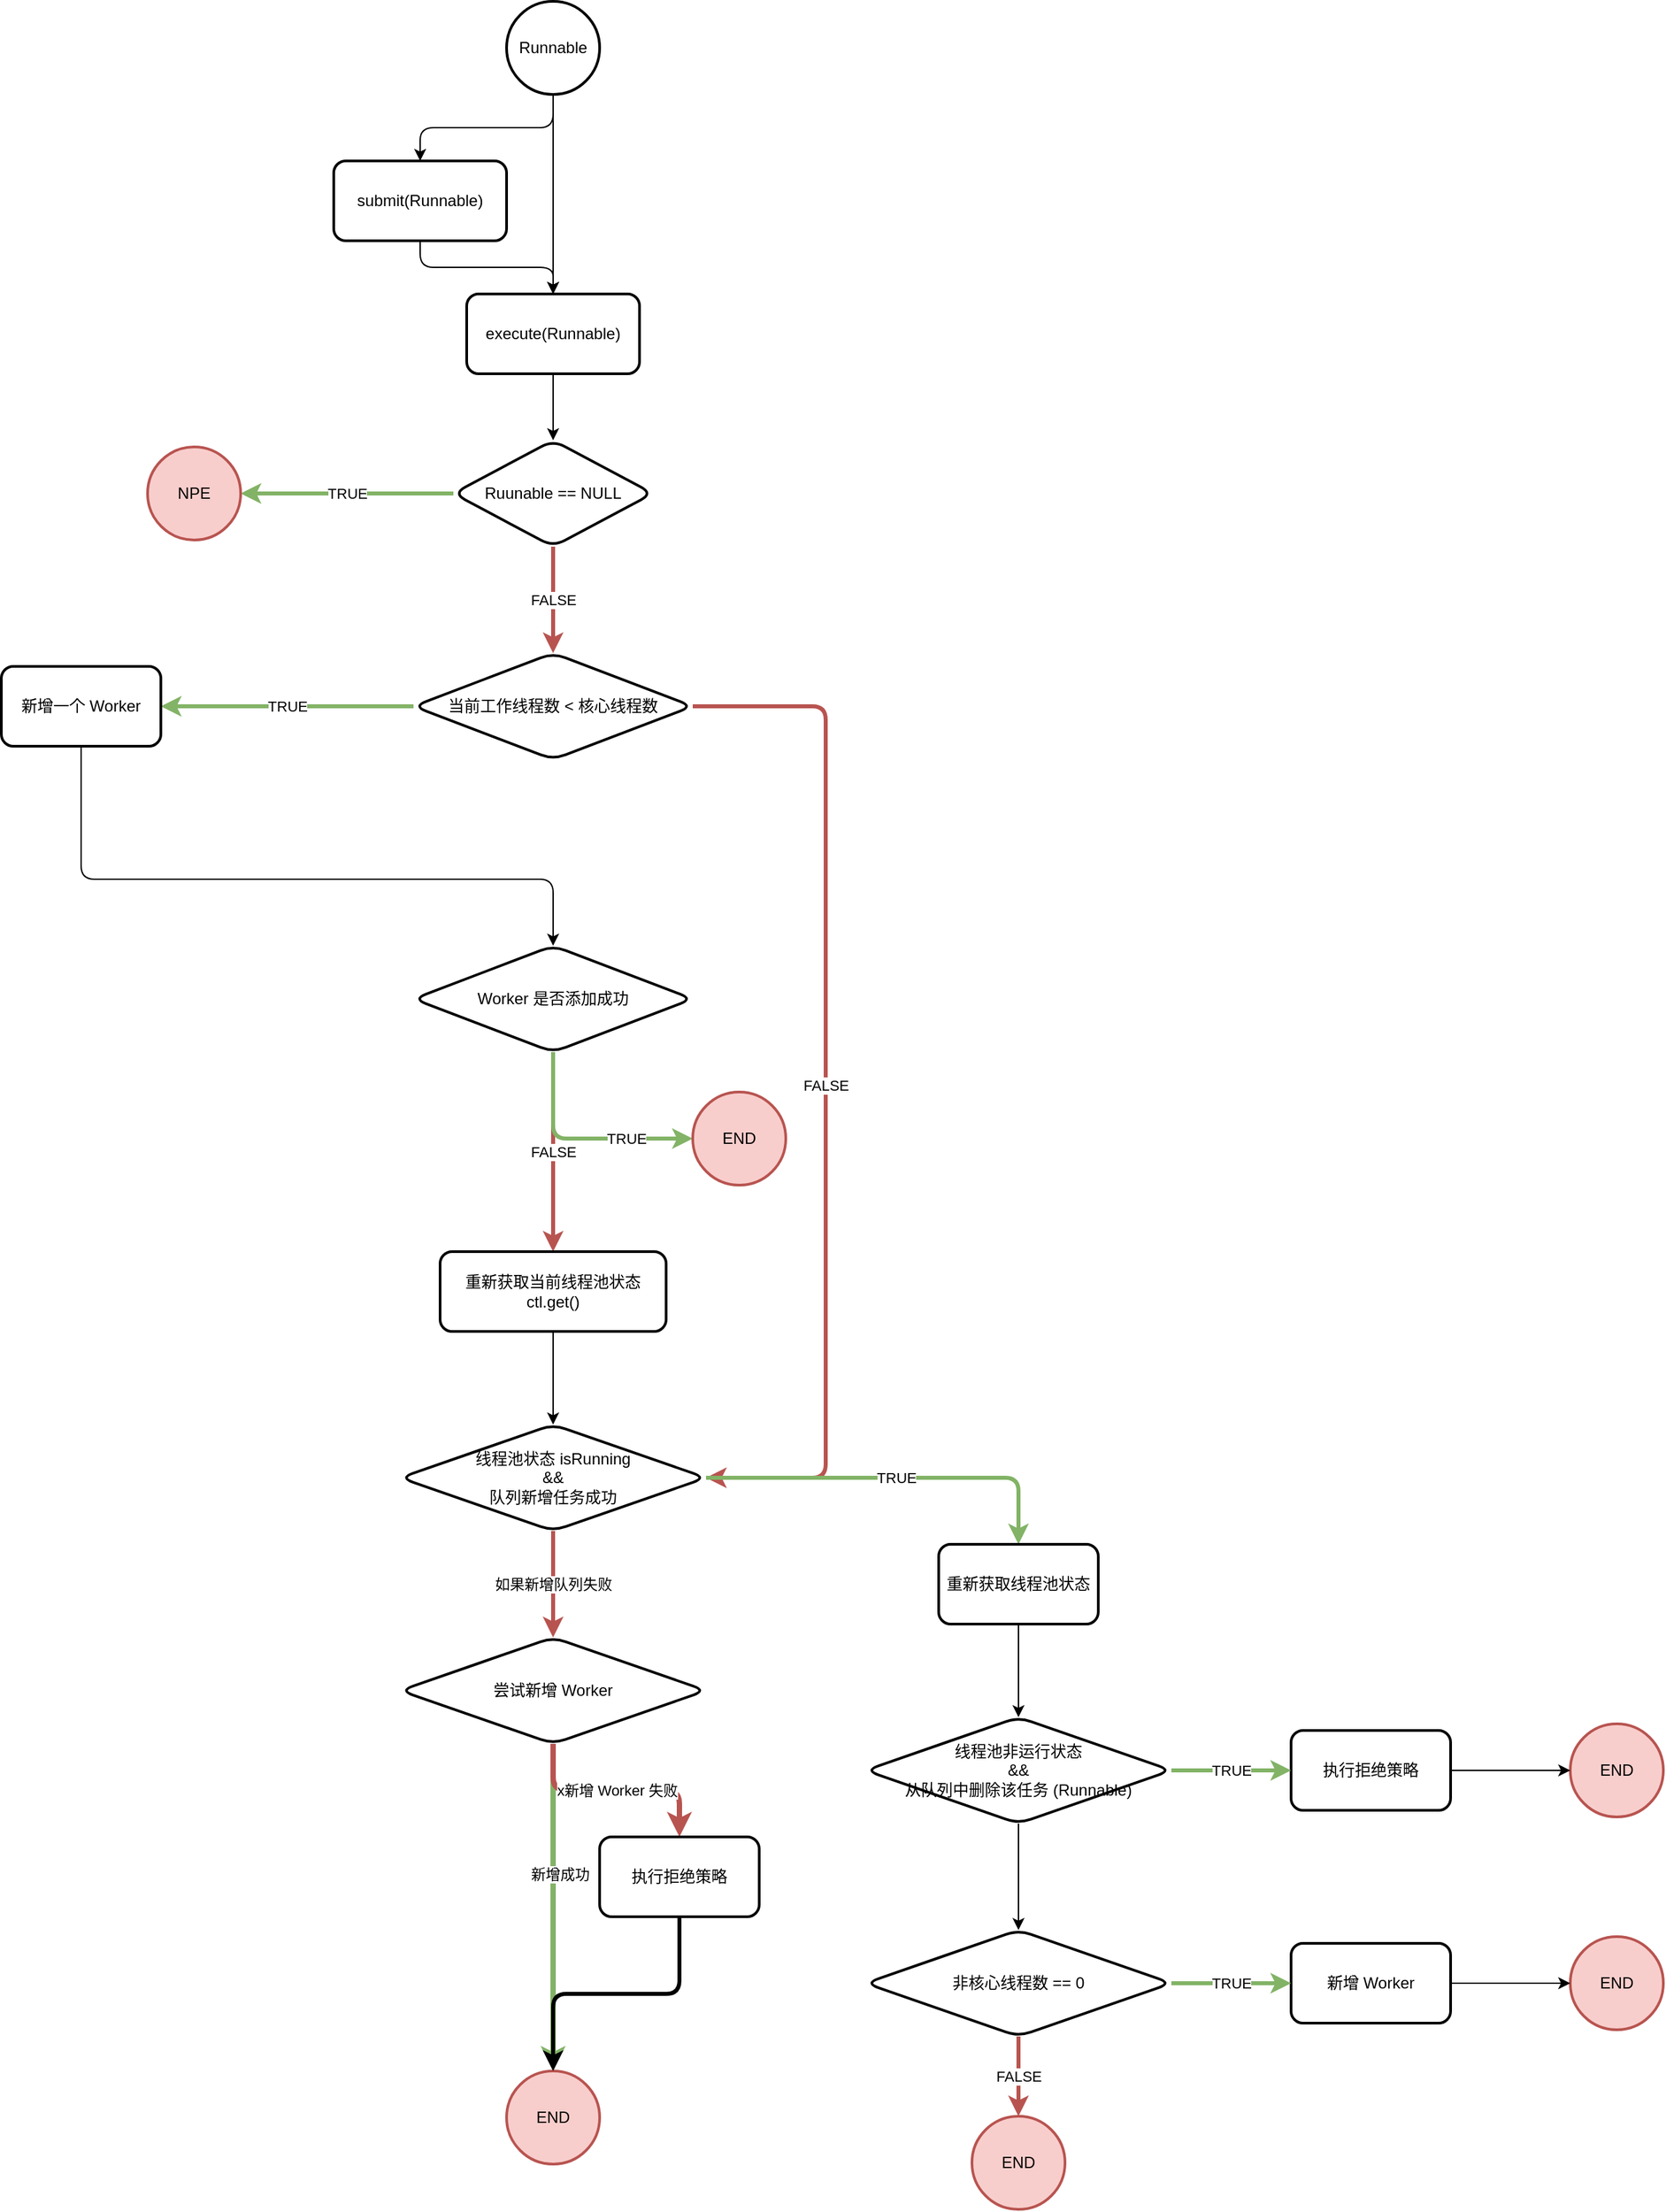 <mxfile version="20.8.13" type="github">
  <diagram id="C5RBs43oDa-KdzZeNtuy" name="Page-1">
    <mxGraphModel dx="2141" dy="842" grid="0" gridSize="10" guides="1" tooltips="1" connect="1" arrows="1" fold="1" page="1" pageScale="1" pageWidth="827" pageHeight="1169" math="0" shadow="0">
      <root>
        <mxCell id="WIyWlLk6GJQsqaUBKTNV-0" />
        <mxCell id="WIyWlLk6GJQsqaUBKTNV-1" parent="WIyWlLk6GJQsqaUBKTNV-0" />
        <mxCell id="JscV2f2QoPjZ4ivwFRaJ-3" value="" style="edgeStyle=orthogonalEdgeStyle;rounded=1;orthogonalLoop=1;jettySize=auto;html=1;" edge="1" parent="WIyWlLk6GJQsqaUBKTNV-1" source="JscV2f2QoPjZ4ivwFRaJ-1" target="JscV2f2QoPjZ4ivwFRaJ-2">
          <mxGeometry relative="1" as="geometry" />
        </mxCell>
        <mxCell id="JscV2f2QoPjZ4ivwFRaJ-5" style="edgeStyle=orthogonalEdgeStyle;rounded=1;orthogonalLoop=1;jettySize=auto;html=1;" edge="1" parent="WIyWlLk6GJQsqaUBKTNV-1" source="JscV2f2QoPjZ4ivwFRaJ-1" target="JscV2f2QoPjZ4ivwFRaJ-4">
          <mxGeometry relative="1" as="geometry" />
        </mxCell>
        <mxCell id="JscV2f2QoPjZ4ivwFRaJ-1" value="Runnable" style="strokeWidth=2;html=1;shape=mxgraph.flowchart.start_2;whiteSpace=wrap;rounded=1;" vertex="1" parent="WIyWlLk6GJQsqaUBKTNV-1">
          <mxGeometry x="150" y="10" width="70" height="70" as="geometry" />
        </mxCell>
        <mxCell id="JscV2f2QoPjZ4ivwFRaJ-7" value="" style="edgeStyle=orthogonalEdgeStyle;rounded=1;orthogonalLoop=1;jettySize=auto;html=1;" edge="1" parent="WIyWlLk6GJQsqaUBKTNV-1" source="JscV2f2QoPjZ4ivwFRaJ-2" target="JscV2f2QoPjZ4ivwFRaJ-6">
          <mxGeometry relative="1" as="geometry" />
        </mxCell>
        <mxCell id="JscV2f2QoPjZ4ivwFRaJ-2" value="execute(Runnable)" style="whiteSpace=wrap;html=1;strokeWidth=2;rounded=1;" vertex="1" parent="WIyWlLk6GJQsqaUBKTNV-1">
          <mxGeometry x="120" y="230" width="130" height="60" as="geometry" />
        </mxCell>
        <mxCell id="JscV2f2QoPjZ4ivwFRaJ-8" style="edgeStyle=orthogonalEdgeStyle;rounded=1;orthogonalLoop=1;jettySize=auto;html=1;entryX=0.5;entryY=0;entryDx=0;entryDy=0;" edge="1" parent="WIyWlLk6GJQsqaUBKTNV-1" source="JscV2f2QoPjZ4ivwFRaJ-4" target="JscV2f2QoPjZ4ivwFRaJ-2">
          <mxGeometry relative="1" as="geometry" />
        </mxCell>
        <mxCell id="JscV2f2QoPjZ4ivwFRaJ-4" value="submit(Runnable)" style="whiteSpace=wrap;html=1;strokeWidth=2;rounded=1;" vertex="1" parent="WIyWlLk6GJQsqaUBKTNV-1">
          <mxGeometry x="20" y="130" width="130" height="60" as="geometry" />
        </mxCell>
        <mxCell id="JscV2f2QoPjZ4ivwFRaJ-10" value="TRUE" style="edgeStyle=orthogonalEdgeStyle;rounded=1;orthogonalLoop=1;jettySize=auto;html=1;strokeWidth=3;fillColor=#d5e8d4;strokeColor=#82b366;" edge="1" parent="WIyWlLk6GJQsqaUBKTNV-1" source="JscV2f2QoPjZ4ivwFRaJ-6" target="JscV2f2QoPjZ4ivwFRaJ-9">
          <mxGeometry relative="1" as="geometry" />
        </mxCell>
        <mxCell id="JscV2f2QoPjZ4ivwFRaJ-14" value="FALSE" style="edgeStyle=orthogonalEdgeStyle;rounded=1;orthogonalLoop=1;jettySize=auto;html=1;fillColor=#f8cecc;strokeColor=#b85450;strokeWidth=3;" edge="1" parent="WIyWlLk6GJQsqaUBKTNV-1" source="JscV2f2QoPjZ4ivwFRaJ-6" target="JscV2f2QoPjZ4ivwFRaJ-13">
          <mxGeometry relative="1" as="geometry" />
        </mxCell>
        <mxCell id="JscV2f2QoPjZ4ivwFRaJ-6" value="Ruunable == NULL" style="rhombus;whiteSpace=wrap;html=1;strokeWidth=2;rounded=1;" vertex="1" parent="WIyWlLk6GJQsqaUBKTNV-1">
          <mxGeometry x="110" y="340" width="150" height="80" as="geometry" />
        </mxCell>
        <mxCell id="JscV2f2QoPjZ4ivwFRaJ-9" value="NPE" style="strokeWidth=2;html=1;shape=mxgraph.flowchart.start_2;whiteSpace=wrap;fillColor=#f8cecc;strokeColor=#b85450;rounded=1;" vertex="1" parent="WIyWlLk6GJQsqaUBKTNV-1">
          <mxGeometry x="-120" y="345" width="70" height="70" as="geometry" />
        </mxCell>
        <mxCell id="JscV2f2QoPjZ4ivwFRaJ-16" value="TRUE" style="edgeStyle=orthogonalEdgeStyle;rounded=1;orthogonalLoop=1;jettySize=auto;html=1;fillColor=#d5e8d4;strokeColor=#82b366;strokeWidth=3;" edge="1" parent="WIyWlLk6GJQsqaUBKTNV-1" source="JscV2f2QoPjZ4ivwFRaJ-13" target="JscV2f2QoPjZ4ivwFRaJ-15">
          <mxGeometry relative="1" as="geometry" />
        </mxCell>
        <mxCell id="JscV2f2QoPjZ4ivwFRaJ-28" value="FALSE" style="edgeStyle=orthogonalEdgeStyle;rounded=1;orthogonalLoop=1;jettySize=auto;html=1;fillColor=#f8cecc;strokeColor=#b85450;strokeWidth=3;" edge="1" parent="WIyWlLk6GJQsqaUBKTNV-1" source="JscV2f2QoPjZ4ivwFRaJ-13" target="JscV2f2QoPjZ4ivwFRaJ-26">
          <mxGeometry relative="1" as="geometry">
            <Array as="points">
              <mxPoint x="390" y="540" />
              <mxPoint x="390" y="1120" />
            </Array>
          </mxGeometry>
        </mxCell>
        <mxCell id="JscV2f2QoPjZ4ivwFRaJ-13" value="当前工作线程数 &amp;lt; 核心线程数" style="rhombus;whiteSpace=wrap;html=1;strokeWidth=2;rounded=1;" vertex="1" parent="WIyWlLk6GJQsqaUBKTNV-1">
          <mxGeometry x="80" y="500" width="210" height="80" as="geometry" />
        </mxCell>
        <mxCell id="JscV2f2QoPjZ4ivwFRaJ-18" value="" style="edgeStyle=orthogonalEdgeStyle;rounded=1;orthogonalLoop=1;jettySize=auto;html=1;" edge="1" parent="WIyWlLk6GJQsqaUBKTNV-1" source="JscV2f2QoPjZ4ivwFRaJ-15" target="JscV2f2QoPjZ4ivwFRaJ-17">
          <mxGeometry relative="1" as="geometry">
            <Array as="points">
              <mxPoint x="-170" y="670" />
            </Array>
          </mxGeometry>
        </mxCell>
        <mxCell id="JscV2f2QoPjZ4ivwFRaJ-15" value="新增一个 Worker" style="whiteSpace=wrap;html=1;strokeWidth=2;rounded=1;" vertex="1" parent="WIyWlLk6GJQsqaUBKTNV-1">
          <mxGeometry x="-230" y="510" width="120" height="60" as="geometry" />
        </mxCell>
        <mxCell id="JscV2f2QoPjZ4ivwFRaJ-20" value="FALSE" style="edgeStyle=orthogonalEdgeStyle;rounded=1;orthogonalLoop=1;jettySize=auto;html=1;fillColor=#f8cecc;strokeColor=#b85450;strokeWidth=3;" edge="1" parent="WIyWlLk6GJQsqaUBKTNV-1" source="JscV2f2QoPjZ4ivwFRaJ-17" target="JscV2f2QoPjZ4ivwFRaJ-19">
          <mxGeometry relative="1" as="geometry" />
        </mxCell>
        <mxCell id="JscV2f2QoPjZ4ivwFRaJ-22" value="TRUE" style="edgeStyle=orthogonalEdgeStyle;rounded=1;orthogonalLoop=1;jettySize=auto;html=1;entryX=0;entryY=0.5;entryDx=0;entryDy=0;entryPerimeter=0;fillColor=#d5e8d4;strokeColor=#82b366;strokeWidth=3;" edge="1" parent="WIyWlLk6GJQsqaUBKTNV-1" source="JscV2f2QoPjZ4ivwFRaJ-17" target="JscV2f2QoPjZ4ivwFRaJ-23">
          <mxGeometry x="0.412" relative="1" as="geometry">
            <mxPoint x="270" y="860" as="targetPoint" />
            <mxPoint as="offset" />
          </mxGeometry>
        </mxCell>
        <mxCell id="JscV2f2QoPjZ4ivwFRaJ-17" value="Worker 是否添加成功" style="rhombus;whiteSpace=wrap;html=1;strokeWidth=2;rounded=1;" vertex="1" parent="WIyWlLk6GJQsqaUBKTNV-1">
          <mxGeometry x="80" y="720" width="210" height="80" as="geometry" />
        </mxCell>
        <mxCell id="JscV2f2QoPjZ4ivwFRaJ-27" value="" style="edgeStyle=orthogonalEdgeStyle;rounded=1;orthogonalLoop=1;jettySize=auto;html=1;" edge="1" parent="WIyWlLk6GJQsqaUBKTNV-1" source="JscV2f2QoPjZ4ivwFRaJ-19" target="JscV2f2QoPjZ4ivwFRaJ-26">
          <mxGeometry relative="1" as="geometry" />
        </mxCell>
        <mxCell id="JscV2f2QoPjZ4ivwFRaJ-19" value="重新获取当前线程池状态&lt;br&gt;ctl.get()" style="whiteSpace=wrap;html=1;strokeWidth=2;rounded=1;" vertex="1" parent="WIyWlLk6GJQsqaUBKTNV-1">
          <mxGeometry x="100" y="950" width="170" height="60" as="geometry" />
        </mxCell>
        <mxCell id="JscV2f2QoPjZ4ivwFRaJ-23" value="END" style="strokeWidth=2;html=1;shape=mxgraph.flowchart.start_2;whiteSpace=wrap;fillColor=#f8cecc;strokeColor=#b85450;rounded=1;" vertex="1" parent="WIyWlLk6GJQsqaUBKTNV-1">
          <mxGeometry x="290" y="830" width="70" height="70" as="geometry" />
        </mxCell>
        <mxCell id="JscV2f2QoPjZ4ivwFRaJ-30" value="TRUE" style="edgeStyle=orthogonalEdgeStyle;rounded=1;orthogonalLoop=1;jettySize=auto;html=1;fillColor=#d5e8d4;strokeColor=#82b366;strokeWidth=3;" edge="1" parent="WIyWlLk6GJQsqaUBKTNV-1" source="JscV2f2QoPjZ4ivwFRaJ-26" target="JscV2f2QoPjZ4ivwFRaJ-29">
          <mxGeometry relative="1" as="geometry" />
        </mxCell>
        <mxCell id="JscV2f2QoPjZ4ivwFRaJ-50" value="如果新增队列失败" style="edgeStyle=orthogonalEdgeStyle;rounded=1;orthogonalLoop=1;jettySize=auto;html=1;fillColor=#f8cecc;strokeColor=#b85450;strokeWidth=3;" edge="1" parent="WIyWlLk6GJQsqaUBKTNV-1" source="JscV2f2QoPjZ4ivwFRaJ-26" target="JscV2f2QoPjZ4ivwFRaJ-49">
          <mxGeometry relative="1" as="geometry" />
        </mxCell>
        <mxCell id="JscV2f2QoPjZ4ivwFRaJ-26" value="线程池状态 isRunning&lt;br&gt;&amp;amp;&amp;amp;&lt;br&gt;队列新增任务成功" style="rhombus;whiteSpace=wrap;html=1;strokeWidth=2;rounded=1;" vertex="1" parent="WIyWlLk6GJQsqaUBKTNV-1">
          <mxGeometry x="70" y="1080" width="230" height="80" as="geometry" />
        </mxCell>
        <mxCell id="JscV2f2QoPjZ4ivwFRaJ-48" value="" style="group;rounded=1;" vertex="1" connectable="0" parent="WIyWlLk6GJQsqaUBKTNV-1">
          <mxGeometry x="420" y="1170" width="600" height="500" as="geometry" />
        </mxCell>
        <mxCell id="JscV2f2QoPjZ4ivwFRaJ-29" value="重新获取线程池状态" style="whiteSpace=wrap;html=1;strokeWidth=2;rounded=1;" vertex="1" parent="JscV2f2QoPjZ4ivwFRaJ-48">
          <mxGeometry x="55" width="120" height="60" as="geometry" />
        </mxCell>
        <mxCell id="JscV2f2QoPjZ4ivwFRaJ-31" value="线程池非运行状态&lt;br&gt;&amp;amp;&amp;amp;&lt;br&gt;从队列中删除该任务 (Runnable)" style="rhombus;whiteSpace=wrap;html=1;strokeWidth=2;rounded=1;" vertex="1" parent="JscV2f2QoPjZ4ivwFRaJ-48">
          <mxGeometry y="130" width="230" height="80" as="geometry" />
        </mxCell>
        <mxCell id="JscV2f2QoPjZ4ivwFRaJ-32" value="" style="edgeStyle=orthogonalEdgeStyle;rounded=1;orthogonalLoop=1;jettySize=auto;html=1;" edge="1" parent="JscV2f2QoPjZ4ivwFRaJ-48" source="JscV2f2QoPjZ4ivwFRaJ-29" target="JscV2f2QoPjZ4ivwFRaJ-31">
          <mxGeometry relative="1" as="geometry" />
        </mxCell>
        <mxCell id="JscV2f2QoPjZ4ivwFRaJ-35" value="执行拒绝策略" style="whiteSpace=wrap;html=1;strokeWidth=2;rounded=1;" vertex="1" parent="JscV2f2QoPjZ4ivwFRaJ-48">
          <mxGeometry x="320" y="140" width="120" height="60" as="geometry" />
        </mxCell>
        <mxCell id="JscV2f2QoPjZ4ivwFRaJ-36" value="TRUE" style="edgeStyle=orthogonalEdgeStyle;rounded=1;orthogonalLoop=1;jettySize=auto;html=1;fillColor=#d5e8d4;strokeColor=#82b366;strokeWidth=3;" edge="1" parent="JscV2f2QoPjZ4ivwFRaJ-48" source="JscV2f2QoPjZ4ivwFRaJ-31" target="JscV2f2QoPjZ4ivwFRaJ-35">
          <mxGeometry relative="1" as="geometry" />
        </mxCell>
        <mxCell id="JscV2f2QoPjZ4ivwFRaJ-37" value="END" style="strokeWidth=2;html=1;shape=mxgraph.flowchart.start_2;whiteSpace=wrap;fillColor=#f8cecc;strokeColor=#b85450;rounded=1;" vertex="1" parent="JscV2f2QoPjZ4ivwFRaJ-48">
          <mxGeometry x="530" y="135" width="70" height="70" as="geometry" />
        </mxCell>
        <mxCell id="JscV2f2QoPjZ4ivwFRaJ-38" style="edgeStyle=orthogonalEdgeStyle;rounded=1;orthogonalLoop=1;jettySize=auto;html=1;" edge="1" parent="JscV2f2QoPjZ4ivwFRaJ-48" source="JscV2f2QoPjZ4ivwFRaJ-35" target="JscV2f2QoPjZ4ivwFRaJ-37">
          <mxGeometry relative="1" as="geometry" />
        </mxCell>
        <mxCell id="JscV2f2QoPjZ4ivwFRaJ-39" value="非核心线程数 == 0" style="rhombus;whiteSpace=wrap;html=1;strokeWidth=2;rounded=1;" vertex="1" parent="JscV2f2QoPjZ4ivwFRaJ-48">
          <mxGeometry y="290" width="230" height="80" as="geometry" />
        </mxCell>
        <mxCell id="JscV2f2QoPjZ4ivwFRaJ-40" value="" style="edgeStyle=orthogonalEdgeStyle;rounded=1;orthogonalLoop=1;jettySize=auto;html=1;" edge="1" parent="JscV2f2QoPjZ4ivwFRaJ-48" source="JscV2f2QoPjZ4ivwFRaJ-31" target="JscV2f2QoPjZ4ivwFRaJ-39">
          <mxGeometry relative="1" as="geometry" />
        </mxCell>
        <mxCell id="JscV2f2QoPjZ4ivwFRaJ-41" value="新增 Worker" style="whiteSpace=wrap;html=1;strokeWidth=2;rounded=1;" vertex="1" parent="JscV2f2QoPjZ4ivwFRaJ-48">
          <mxGeometry x="320" y="300" width="120" height="60" as="geometry" />
        </mxCell>
        <mxCell id="JscV2f2QoPjZ4ivwFRaJ-42" value="TRUE" style="edgeStyle=orthogonalEdgeStyle;rounded=1;orthogonalLoop=1;jettySize=auto;html=1;fillColor=#d5e8d4;strokeColor=#82b366;strokeWidth=3;" edge="1" parent="JscV2f2QoPjZ4ivwFRaJ-48" source="JscV2f2QoPjZ4ivwFRaJ-39" target="JscV2f2QoPjZ4ivwFRaJ-41">
          <mxGeometry relative="1" as="geometry" />
        </mxCell>
        <mxCell id="JscV2f2QoPjZ4ivwFRaJ-43" value="END" style="strokeWidth=2;html=1;shape=mxgraph.flowchart.start_2;whiteSpace=wrap;fillColor=#f8cecc;strokeColor=#b85450;rounded=1;" vertex="1" parent="JscV2f2QoPjZ4ivwFRaJ-48">
          <mxGeometry x="530" y="295" width="70" height="70" as="geometry" />
        </mxCell>
        <mxCell id="JscV2f2QoPjZ4ivwFRaJ-44" style="edgeStyle=orthogonalEdgeStyle;rounded=1;orthogonalLoop=1;jettySize=auto;html=1;" edge="1" parent="JscV2f2QoPjZ4ivwFRaJ-48" source="JscV2f2QoPjZ4ivwFRaJ-41" target="JscV2f2QoPjZ4ivwFRaJ-43">
          <mxGeometry relative="1" as="geometry" />
        </mxCell>
        <mxCell id="JscV2f2QoPjZ4ivwFRaJ-46" value="END" style="strokeWidth=2;html=1;shape=mxgraph.flowchart.start_2;whiteSpace=wrap;fillColor=#f8cecc;strokeColor=#b85450;rounded=1;" vertex="1" parent="JscV2f2QoPjZ4ivwFRaJ-48">
          <mxGeometry x="80" y="430" width="70" height="70" as="geometry" />
        </mxCell>
        <mxCell id="JscV2f2QoPjZ4ivwFRaJ-47" value="FALSE" style="edgeStyle=orthogonalEdgeStyle;rounded=1;orthogonalLoop=1;jettySize=auto;html=1;entryX=0.5;entryY=0;entryDx=0;entryDy=0;entryPerimeter=0;fillColor=#f8cecc;strokeColor=#b85450;strokeWidth=3;" edge="1" parent="JscV2f2QoPjZ4ivwFRaJ-48" source="JscV2f2QoPjZ4ivwFRaJ-39" target="JscV2f2QoPjZ4ivwFRaJ-46">
          <mxGeometry relative="1" as="geometry" />
        </mxCell>
        <mxCell id="JscV2f2QoPjZ4ivwFRaJ-52" style="edgeStyle=orthogonalEdgeStyle;rounded=1;orthogonalLoop=1;jettySize=auto;html=1;entryX=0.5;entryY=0;entryDx=0;entryDy=0;entryPerimeter=0;fillColor=#d5e8d4;strokeColor=#82b366;strokeWidth=4;" edge="1" parent="WIyWlLk6GJQsqaUBKTNV-1" source="JscV2f2QoPjZ4ivwFRaJ-49" target="JscV2f2QoPjZ4ivwFRaJ-51">
          <mxGeometry relative="1" as="geometry">
            <Array as="points">
              <mxPoint x="185" y="1431" />
              <mxPoint x="185" y="1431" />
            </Array>
          </mxGeometry>
        </mxCell>
        <mxCell id="JscV2f2QoPjZ4ivwFRaJ-53" value="新增成功" style="edgeLabel;html=1;align=center;verticalAlign=middle;resizable=0;points=[];rounded=1;" vertex="1" connectable="0" parent="JscV2f2QoPjZ4ivwFRaJ-52">
          <mxGeometry x="-0.45" y="2" relative="1" as="geometry">
            <mxPoint x="3" y="30" as="offset" />
          </mxGeometry>
        </mxCell>
        <mxCell id="JscV2f2QoPjZ4ivwFRaJ-55" value="x新增 Worker 失败" style="edgeStyle=orthogonalEdgeStyle;rounded=1;orthogonalLoop=1;jettySize=auto;html=1;fillColor=#f8cecc;strokeColor=#b85450;strokeWidth=4;" edge="1" parent="WIyWlLk6GJQsqaUBKTNV-1" source="JscV2f2QoPjZ4ivwFRaJ-49" target="JscV2f2QoPjZ4ivwFRaJ-54">
          <mxGeometry relative="1" as="geometry" />
        </mxCell>
        <mxCell id="JscV2f2QoPjZ4ivwFRaJ-49" value="尝试新增 Worker" style="rhombus;whiteSpace=wrap;html=1;strokeWidth=2;rounded=1;" vertex="1" parent="WIyWlLk6GJQsqaUBKTNV-1">
          <mxGeometry x="70" y="1240" width="230" height="80" as="geometry" />
        </mxCell>
        <mxCell id="JscV2f2QoPjZ4ivwFRaJ-51" value="END" style="strokeWidth=2;html=1;shape=mxgraph.flowchart.start_2;whiteSpace=wrap;fillColor=#f8cecc;strokeColor=#b85450;rounded=1;" vertex="1" parent="WIyWlLk6GJQsqaUBKTNV-1">
          <mxGeometry x="150" y="1566" width="70" height="70" as="geometry" />
        </mxCell>
        <mxCell id="JscV2f2QoPjZ4ivwFRaJ-56" style="edgeStyle=orthogonalEdgeStyle;rounded=1;orthogonalLoop=1;jettySize=auto;html=1;strokeWidth=3;" edge="1" parent="WIyWlLk6GJQsqaUBKTNV-1" source="JscV2f2QoPjZ4ivwFRaJ-54" target="JscV2f2QoPjZ4ivwFRaJ-51">
          <mxGeometry relative="1" as="geometry" />
        </mxCell>
        <mxCell id="JscV2f2QoPjZ4ivwFRaJ-54" value="执行拒绝策略" style="whiteSpace=wrap;html=1;strokeWidth=2;rounded=1;" vertex="1" parent="WIyWlLk6GJQsqaUBKTNV-1">
          <mxGeometry x="220" y="1390" width="120" height="60" as="geometry" />
        </mxCell>
      </root>
    </mxGraphModel>
  </diagram>
</mxfile>
